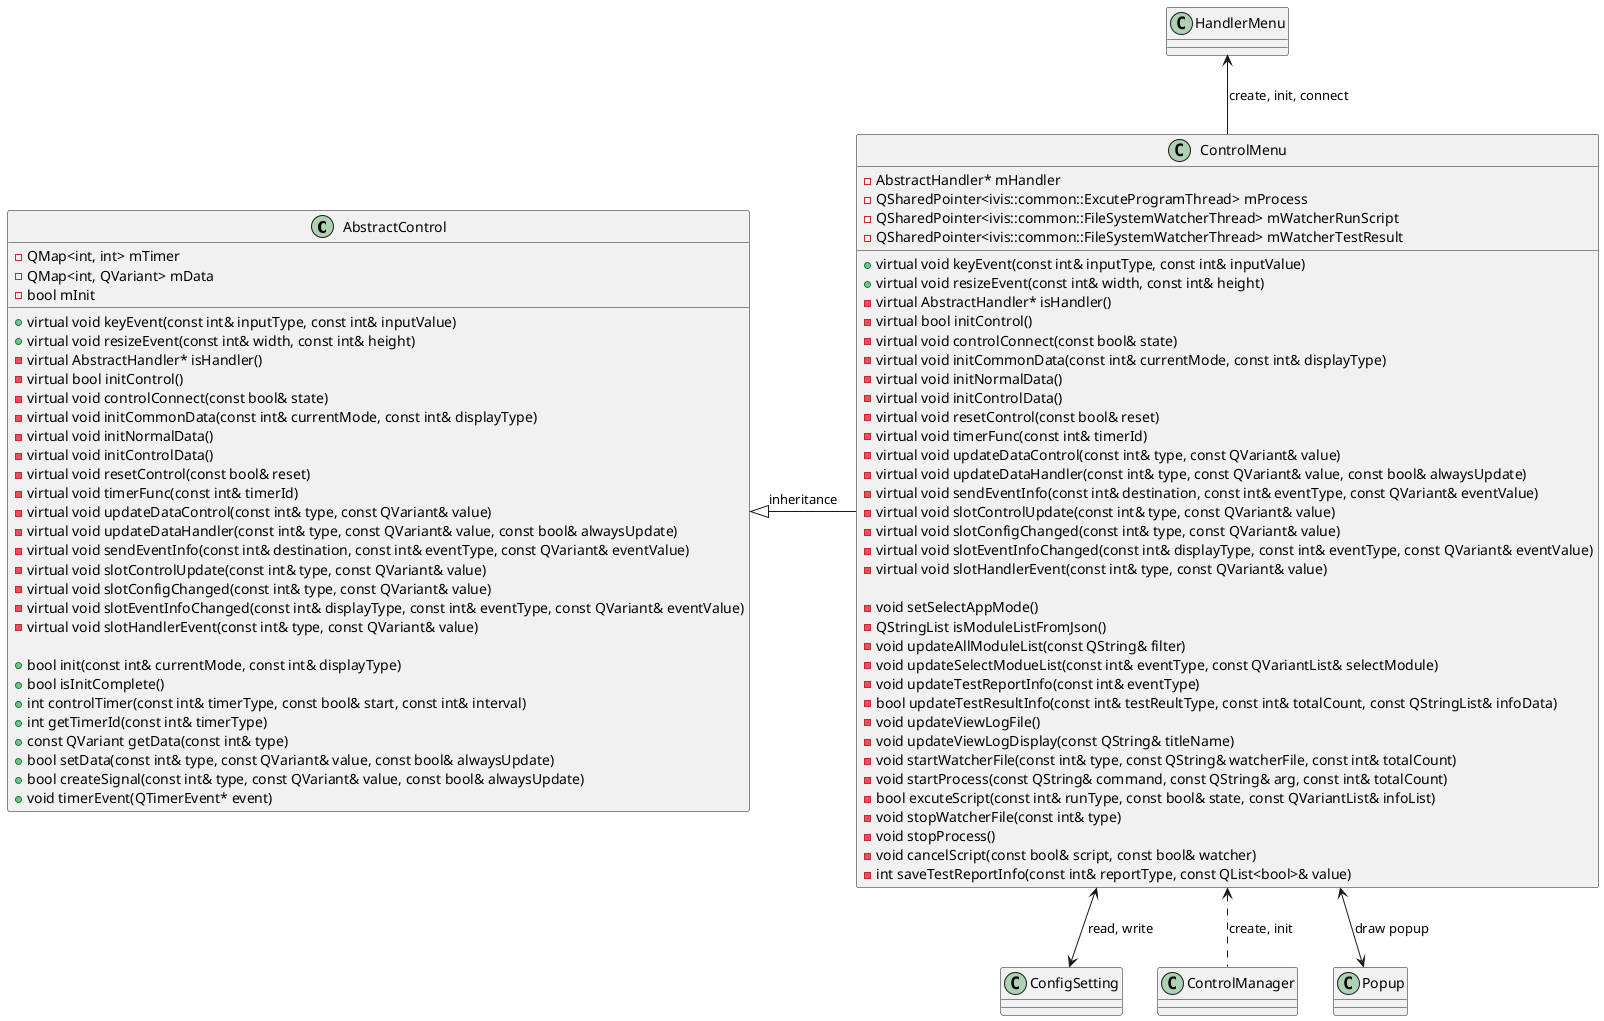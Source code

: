 @startuml

' AbstractControl 클래스 정의
class AbstractControl {
    +virtual void keyEvent(const int& inputType, const int& inputValue)
    +virtual void resizeEvent(const int& width, const int& height)
    -virtual AbstractHandler* isHandler()
    -virtual bool initControl()
    -virtual void controlConnect(const bool& state)
    -virtual void initCommonData(const int& currentMode, const int& displayType)
    -virtual void initNormalData()
    -virtual void initControlData()
    -virtual void resetControl(const bool& reset)
    -virtual void timerFunc(const int& timerId)
    -virtual void updateDataControl(const int& type, const QVariant& value)
    -virtual void updateDataHandler(const int& type, const QVariant& value, const bool& alwaysUpdate)
    -virtual void sendEventInfo(const int& destination, const int& eventType, const QVariant& eventValue)
    -virtual void slotControlUpdate(const int& type, const QVariant& value)
    -virtual void slotConfigChanged(const int& type, const QVariant& value)
    -virtual void slotEventInfoChanged(const int& displayType, const int& eventType, const QVariant& eventValue)
    -virtual void slotHandlerEvent(const int& type, const QVariant& value)

    +bool init(const int& currentMode, const int& displayType)
    +bool isInitComplete()
    +int controlTimer(const int& timerType, const bool& start, const int& interval)
    +int getTimerId(const int& timerType)
    +const QVariant getData(const int& type)
    +bool setData(const int& type, const QVariant& value, const bool& alwaysUpdate)
    +bool createSignal(const int& type, const QVariant& value, const bool& alwaysUpdate)
    +void timerEvent(QTimerEvent* event)

    -QMap<int, int> mTimer
    -QMap<int, QVariant> mData
    -bool mInit
}

' ControlMenu 클래스 정의
class ControlMenu {
    +virtual void keyEvent(const int& inputType, const int& inputValue)
    +virtual void resizeEvent(const int& width, const int& height)
    -virtual AbstractHandler* isHandler()
    -virtual bool initControl()
    -virtual void controlConnect(const bool& state)
    -virtual void initCommonData(const int& currentMode, const int& displayType)
    -virtual void initNormalData()
    -virtual void initControlData()
    -virtual void resetControl(const bool& reset)
    -virtual void timerFunc(const int& timerId)
    -virtual void updateDataControl(const int& type, const QVariant& value)
    -virtual void updateDataHandler(const int& type, const QVariant& value, const bool& alwaysUpdate)
    -virtual void sendEventInfo(const int& destination, const int& eventType, const QVariant& eventValue)
    -virtual void slotControlUpdate(const int& type, const QVariant& value)
    -virtual void slotConfigChanged(const int& type, const QVariant& value)
    -virtual void slotEventInfoChanged(const int& displayType, const int& eventType, const QVariant& eventValue)
    -virtual void slotHandlerEvent(const int& type, const QVariant& value)

    -void setSelectAppMode()
    -QStringList isModuleListFromJson()
    -void updateAllModuleList(const QString& filter)
    -void updateSelectModueList(const int& eventType, const QVariantList& selectModule)
    -void updateTestReportInfo(const int& eventType)
    -bool updateTestResultInfo(const int& testReultType, const int& totalCount, const QStringList& infoData)
    -void updateViewLogFile()
    -void updateViewLogDisplay(const QString& titleName)
    -void startWatcherFile(const int& type, const QString& watcherFile, const int& totalCount)
    -void startProcess(const QString& command, const QString& arg, const int& totalCount)
    -bool excuteScript(const int& runType, const bool& state, const QVariantList& infoList)
    -void stopWatcherFile(const int& type)
    -void stopProcess()
    -void cancelScript(const bool& script, const bool& watcher)
    -int saveTestReportInfo(const int& reportType, const QList<bool>& value)

    -AbstractHandler* mHandler
    -QSharedPointer<ivis::common::ExcuteProgramThread> mProcess
    -QSharedPointer<ivis::common::FileSystemWatcherThread> mWatcherRunScript
    -QSharedPointer<ivis::common::FileSystemWatcherThread> mWatcherTestResult
}


' 클래스 간의 관계 정의
AbstractControl <|- ControlMenu : inheritance
HandlerMenu <-- ControlMenu : create, init, connect
ControlMenu <--> ConfigSetting : read, write
ControlMenu <.. ControlManager : create, init
ControlMenu <--> Popup : draw popup

@enduml
